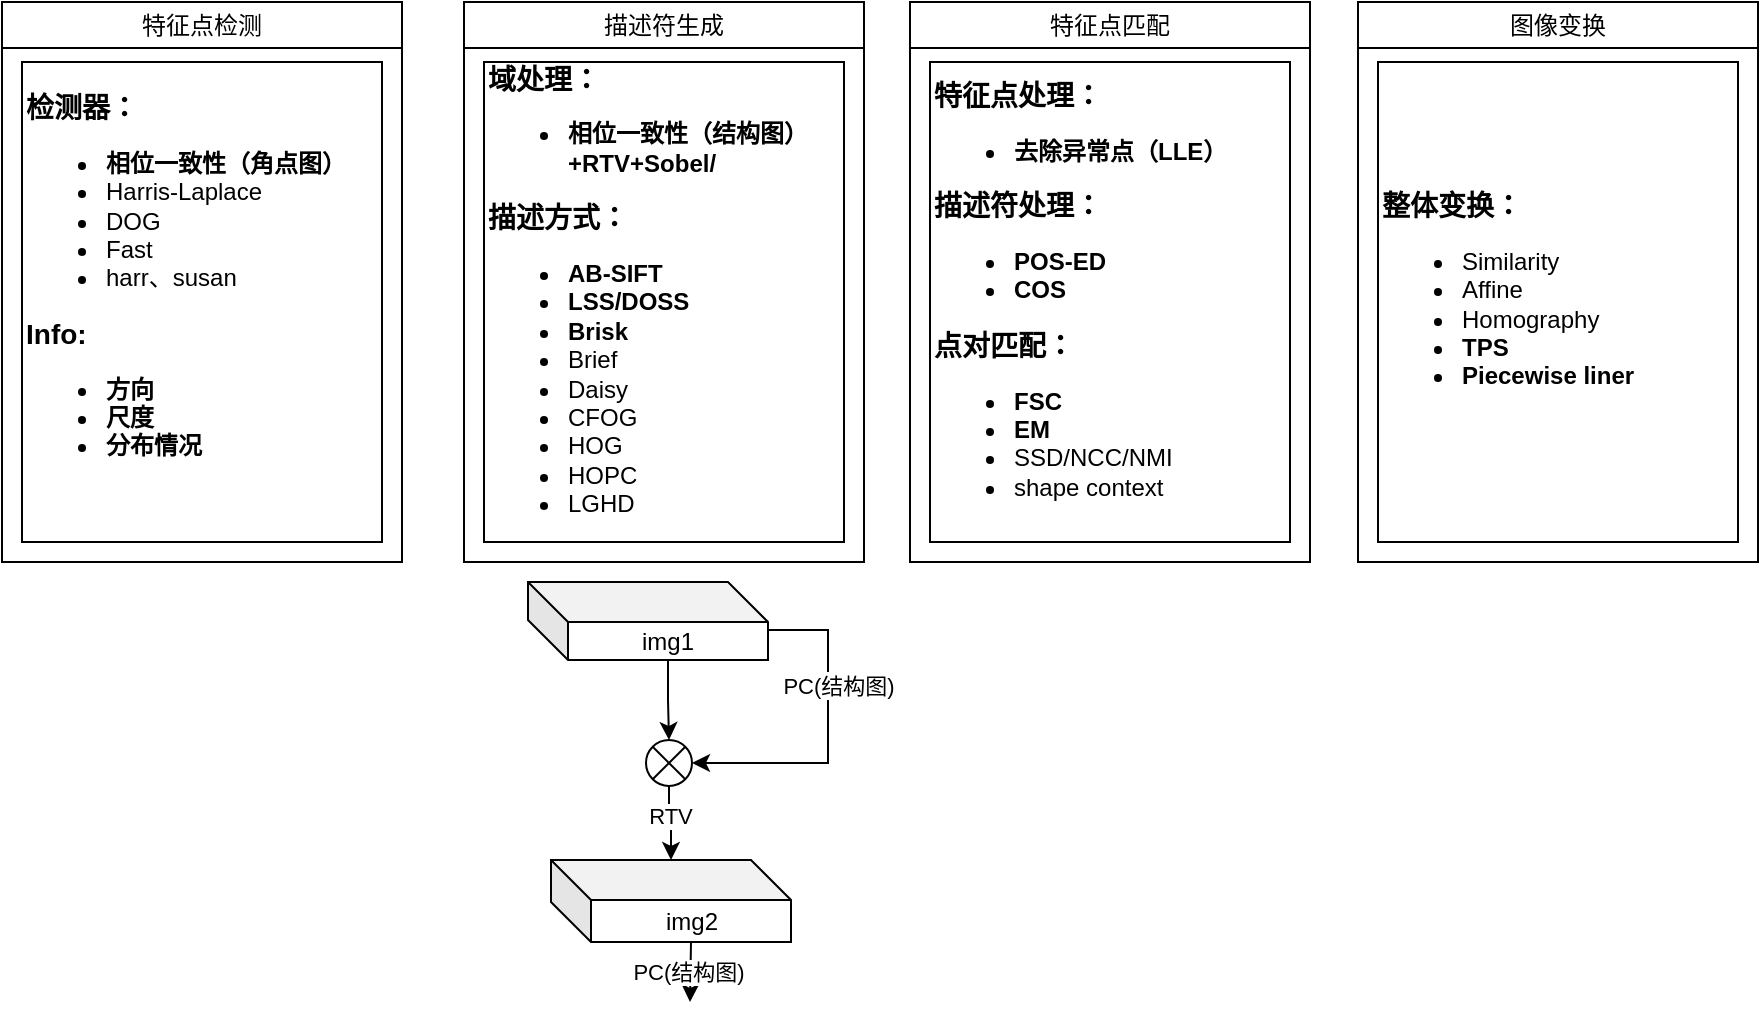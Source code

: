 <mxfile version="24.4.4" type="github">
  <diagram name="第 1 页" id="RJKPdSWIhoa_XMss9xg4">
    <mxGraphModel dx="1064" dy="538" grid="1" gridSize="10" guides="1" tooltips="1" connect="1" arrows="1" fold="1" page="1" pageScale="1" pageWidth="1169" pageHeight="827" math="1" shadow="0">
      <root>
        <mxCell id="0" />
        <mxCell id="1" parent="0" />
        <mxCell id="WZ_m8tn04QZmBhPAYWbd-7" value="&lt;span style=&quot;font-weight: 400;&quot;&gt;特征点检测&lt;/span&gt;" style="swimlane;whiteSpace=wrap;html=1;" vertex="1" parent="1">
          <mxGeometry x="242" y="320" width="200" height="280" as="geometry" />
        </mxCell>
        <mxCell id="WZ_m8tn04QZmBhPAYWbd-1" value="&lt;div&gt;&lt;b&gt;&lt;font style=&quot;font-size: 14px;&quot;&gt;检测器：&lt;/font&gt;&lt;/b&gt;&lt;/div&gt;&lt;ul&gt;&lt;li&gt;&lt;b&gt;相位一致性（角点图）&lt;/b&gt;&lt;/li&gt;&lt;li&gt;Harris-Laplace&lt;/li&gt;&lt;li&gt;DOG&lt;/li&gt;&lt;li&gt;Fast&lt;/li&gt;&lt;li&gt;harr、susan&lt;/li&gt;&lt;/ul&gt;&lt;div&gt;&lt;b&gt;&lt;font style=&quot;font-size: 14px;&quot;&gt;Info:&lt;/font&gt;&lt;/b&gt;&lt;/div&gt;&lt;div&gt;&lt;ul&gt;&lt;li&gt;&lt;b&gt;方向&lt;/b&gt;&lt;/li&gt;&lt;li&gt;&lt;b&gt;尺度&lt;/b&gt;&lt;/li&gt;&lt;li&gt;&lt;b&gt;分布情况&lt;/b&gt;&lt;/li&gt;&lt;/ul&gt;&lt;/div&gt;&lt;div&gt;&lt;br&gt;&lt;/div&gt;" style="rounded=0;whiteSpace=wrap;html=1;align=left;" vertex="1" parent="WZ_m8tn04QZmBhPAYWbd-7">
          <mxGeometry x="10" y="30" width="180" height="240" as="geometry" />
        </mxCell>
        <mxCell id="WZ_m8tn04QZmBhPAYWbd-8" value="&lt;span style=&quot;font-weight: 400;&quot;&gt;描述符生成&lt;/span&gt;" style="swimlane;whiteSpace=wrap;html=1;" vertex="1" parent="1">
          <mxGeometry x="473" y="320" width="200" height="280" as="geometry" />
        </mxCell>
        <mxCell id="WZ_m8tn04QZmBhPAYWbd-9" value="&lt;div&gt;&lt;b&gt;&lt;font style=&quot;font-size: 14px;&quot;&gt;域处理：&lt;/font&gt;&lt;/b&gt;&lt;/div&gt;&lt;ul&gt;&lt;li&gt;&lt;b&gt;相位一致性（结构图）+&lt;/b&gt;&lt;b style=&quot;background-color: initial;&quot;&gt;RTV+Sobel/&lt;/b&gt;&lt;/li&gt;&lt;/ul&gt;&lt;div&gt;&lt;b&gt;&lt;font style=&quot;font-size: 14px;&quot;&gt;描述方式：&lt;/font&gt;&lt;/b&gt;&lt;/div&gt;&lt;ul&gt;&lt;li&gt;&lt;b&gt;AB-SIFT&lt;/b&gt;&lt;/li&gt;&lt;li&gt;&lt;b&gt;LSS/DOSS&lt;/b&gt;&lt;/li&gt;&lt;li&gt;&lt;b&gt;Brisk&lt;/b&gt;&lt;/li&gt;&lt;li&gt;Brief&lt;/li&gt;&lt;li&gt;Daisy&lt;/li&gt;&lt;li&gt;CFOG&lt;/li&gt;&lt;li&gt;HOG&lt;/li&gt;&lt;li&gt;HOPC&lt;/li&gt;&lt;li&gt;LGHD&lt;/li&gt;&lt;/ul&gt;" style="rounded=0;whiteSpace=wrap;html=1;align=left;" vertex="1" parent="WZ_m8tn04QZmBhPAYWbd-8">
          <mxGeometry x="10" y="30" width="180" height="240" as="geometry" />
        </mxCell>
        <mxCell id="WZ_m8tn04QZmBhPAYWbd-11" value="&lt;span style=&quot;font-weight: 400;&quot;&gt;特征点匹配&lt;/span&gt;" style="swimlane;whiteSpace=wrap;html=1;" vertex="1" parent="1">
          <mxGeometry x="696" y="320" width="200" height="280" as="geometry" />
        </mxCell>
        <mxCell id="WZ_m8tn04QZmBhPAYWbd-12" value="&lt;div&gt;&lt;b&gt;&lt;font style=&quot;font-size: 14px;&quot;&gt;特征点处理：&lt;/font&gt;&lt;/b&gt;&lt;/div&gt;&lt;div&gt;&lt;ul&gt;&lt;li&gt;&lt;b&gt;去除异常点（LLE）&lt;/b&gt;&lt;/li&gt;&lt;/ul&gt;&lt;/div&gt;&lt;div&gt;&lt;b&gt;&lt;font style=&quot;font-size: 14px;&quot;&gt;描述符处理：&lt;/font&gt;&lt;/b&gt;&lt;/div&gt;&lt;ul&gt;&lt;li&gt;&lt;b&gt;POS-ED&lt;/b&gt;&lt;/li&gt;&lt;li&gt;&lt;b&gt;COS&lt;/b&gt;&lt;/li&gt;&lt;/ul&gt;&lt;div&gt;&lt;b&gt;&lt;font style=&quot;font-size: 14px;&quot;&gt;点对匹配：&lt;/font&gt;&lt;/b&gt;&lt;/div&gt;&lt;ul&gt;&lt;li&gt;&lt;b&gt;FSC&lt;/b&gt;&lt;/li&gt;&lt;li&gt;&lt;b&gt;EM&lt;/b&gt;&lt;/li&gt;&lt;li&gt;SSD/NCC/NMI&lt;/li&gt;&lt;li&gt;shape context&lt;/li&gt;&lt;/ul&gt;" style="rounded=0;whiteSpace=wrap;html=1;align=left;" vertex="1" parent="WZ_m8tn04QZmBhPAYWbd-11">
          <mxGeometry x="10" y="30" width="180" height="240" as="geometry" />
        </mxCell>
        <mxCell id="WZ_m8tn04QZmBhPAYWbd-13" value="&lt;span style=&quot;font-weight: 400;&quot;&gt;图像变换&lt;/span&gt;" style="swimlane;whiteSpace=wrap;html=1;" vertex="1" parent="1">
          <mxGeometry x="920" y="320" width="200" height="280" as="geometry" />
        </mxCell>
        <mxCell id="WZ_m8tn04QZmBhPAYWbd-14" value="&lt;div&gt;&lt;b&gt;&lt;font style=&quot;font-size: 14px;&quot;&gt;整体变换：&lt;/font&gt;&lt;/b&gt;&lt;/div&gt;&lt;ul&gt;&lt;li&gt;Similarity&lt;/li&gt;&lt;li&gt;Affine&lt;/li&gt;&lt;li&gt;Homography&lt;/li&gt;&lt;li&gt;&lt;b&gt;TPS&lt;/b&gt;&lt;br&gt;&lt;/li&gt;&lt;li&gt;&lt;b&gt;Piecewise liner&lt;/b&gt;&lt;/li&gt;&lt;/ul&gt;" style="rounded=0;whiteSpace=wrap;html=1;align=left;" vertex="1" parent="WZ_m8tn04QZmBhPAYWbd-13">
          <mxGeometry x="10" y="30" width="180" height="240" as="geometry" />
        </mxCell>
        <mxCell id="WZ_m8tn04QZmBhPAYWbd-29" style="edgeStyle=orthogonalEdgeStyle;rounded=0;orthogonalLoop=1;jettySize=auto;html=1;exitX=0;exitY=0;exitDx=70;exitDy=30;exitPerimeter=0;entryX=0.5;entryY=0;entryDx=0;entryDy=0;" edge="1" parent="1" source="WZ_m8tn04QZmBhPAYWbd-15" target="WZ_m8tn04QZmBhPAYWbd-23">
          <mxGeometry relative="1" as="geometry" />
        </mxCell>
        <mxCell id="WZ_m8tn04QZmBhPAYWbd-31" style="edgeStyle=orthogonalEdgeStyle;rounded=0;orthogonalLoop=1;jettySize=auto;html=1;exitX=0;exitY=0;exitDx=110;exitDy=10;exitPerimeter=0;entryX=1;entryY=0.5;entryDx=0;entryDy=0;" edge="1" parent="1" source="WZ_m8tn04QZmBhPAYWbd-15" target="WZ_m8tn04QZmBhPAYWbd-23">
          <mxGeometry relative="1" as="geometry">
            <Array as="points">
              <mxPoint x="615" y="634" />
              <mxPoint x="655" y="634" />
              <mxPoint x="655" y="701" />
            </Array>
          </mxGeometry>
        </mxCell>
        <mxCell id="WZ_m8tn04QZmBhPAYWbd-36" value="PC" style="edgeLabel;html=1;align=center;verticalAlign=middle;resizable=0;points=[];" vertex="1" connectable="0" parent="WZ_m8tn04QZmBhPAYWbd-31">
          <mxGeometry x="-0.138" y="1" relative="1" as="geometry">
            <mxPoint as="offset" />
          </mxGeometry>
        </mxCell>
        <mxCell id="WZ_m8tn04QZmBhPAYWbd-38" value="PC(结构图)" style="edgeLabel;html=1;align=center;verticalAlign=middle;resizable=0;points=[];" vertex="1" connectable="0" parent="WZ_m8tn04QZmBhPAYWbd-31">
          <mxGeometry x="-0.128" y="5" relative="1" as="geometry">
            <mxPoint as="offset" />
          </mxGeometry>
        </mxCell>
        <mxCell id="WZ_m8tn04QZmBhPAYWbd-15" value="img1" style="shape=cube;whiteSpace=wrap;html=1;boundedLbl=1;backgroundOutline=1;darkOpacity=0.05;darkOpacity2=0.1;" vertex="1" parent="1">
          <mxGeometry x="505" y="610" width="120" height="39" as="geometry" />
        </mxCell>
        <mxCell id="WZ_m8tn04QZmBhPAYWbd-41" style="edgeStyle=orthogonalEdgeStyle;rounded=0;orthogonalLoop=1;jettySize=auto;html=1;exitX=0;exitY=0;exitDx=70;exitDy=41;exitPerimeter=0;" edge="1" parent="1" source="WZ_m8tn04QZmBhPAYWbd-21">
          <mxGeometry relative="1" as="geometry">
            <mxPoint x="586" y="820" as="targetPoint" />
          </mxGeometry>
        </mxCell>
        <mxCell id="WZ_m8tn04QZmBhPAYWbd-42" value="PC(结构图)" style="edgeLabel;html=1;align=center;verticalAlign=middle;resizable=0;points=[];" vertex="1" connectable="0" parent="WZ_m8tn04QZmBhPAYWbd-41">
          <mxGeometry x="0.018" y="-1" relative="1" as="geometry">
            <mxPoint as="offset" />
          </mxGeometry>
        </mxCell>
        <mxCell id="WZ_m8tn04QZmBhPAYWbd-21" value="img2" style="shape=cube;whiteSpace=wrap;html=1;boundedLbl=1;backgroundOutline=1;darkOpacity=0.05;darkOpacity2=0.1;" vertex="1" parent="1">
          <mxGeometry x="516.5" y="749" width="120" height="41" as="geometry" />
        </mxCell>
        <mxCell id="WZ_m8tn04QZmBhPAYWbd-26" style="edgeStyle=orthogonalEdgeStyle;rounded=0;orthogonalLoop=1;jettySize=auto;html=1;exitX=0.5;exitY=1;exitDx=0;exitDy=0;" edge="1" parent="1" source="WZ_m8tn04QZmBhPAYWbd-23" target="WZ_m8tn04QZmBhPAYWbd-21">
          <mxGeometry relative="1" as="geometry" />
        </mxCell>
        <mxCell id="WZ_m8tn04QZmBhPAYWbd-37" value="RTV" style="edgeLabel;html=1;align=center;verticalAlign=middle;resizable=0;points=[];" vertex="1" connectable="0" parent="WZ_m8tn04QZmBhPAYWbd-26">
          <mxGeometry x="-0.242" relative="1" as="geometry">
            <mxPoint as="offset" />
          </mxGeometry>
        </mxCell>
        <mxCell id="WZ_m8tn04QZmBhPAYWbd-23" value="" style="shape=sumEllipse;perimeter=ellipsePerimeter;whiteSpace=wrap;html=1;backgroundOutline=1;" vertex="1" parent="1">
          <mxGeometry x="564" y="689" width="23" height="23" as="geometry" />
        </mxCell>
      </root>
    </mxGraphModel>
  </diagram>
</mxfile>
